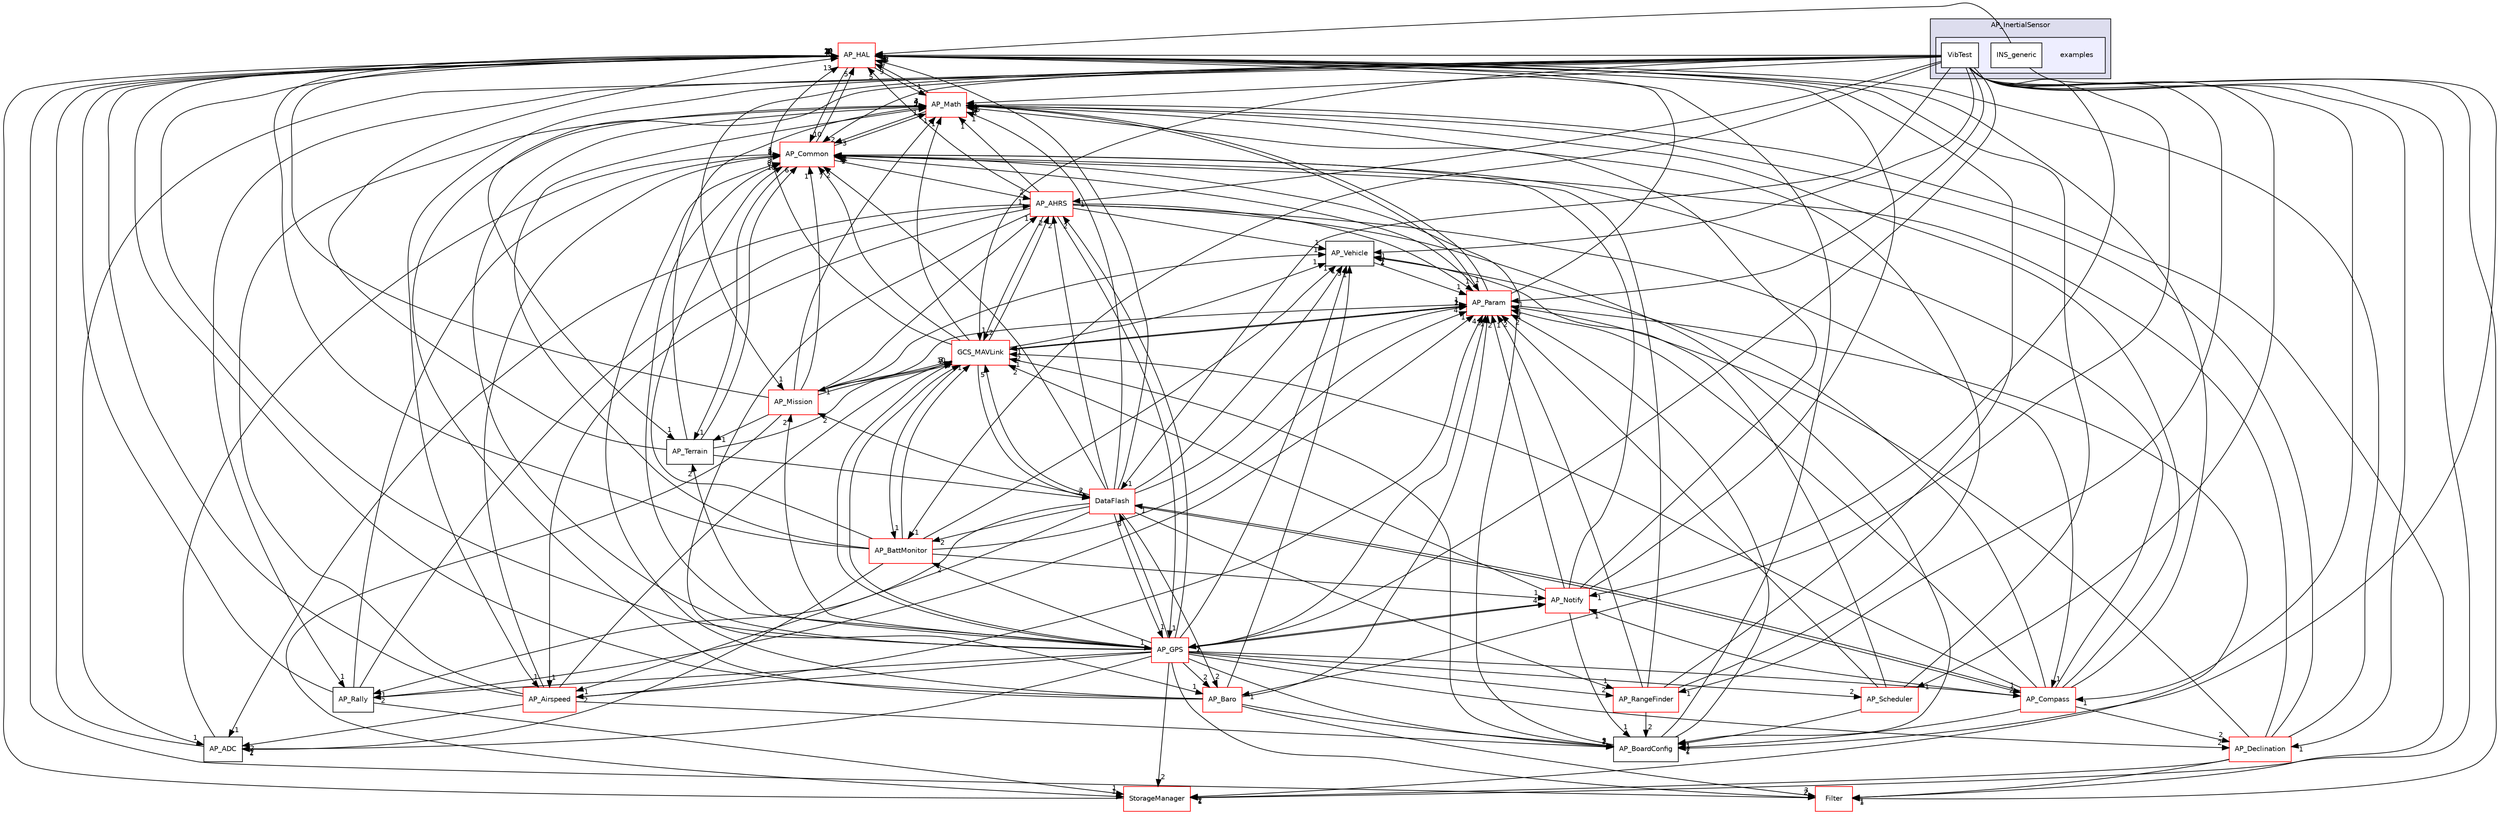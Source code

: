 digraph "libraries/AP_InertialSensor/examples" {
  compound=true
  node [ fontsize="10", fontname="Helvetica"];
  edge [ labelfontsize="10", labelfontname="Helvetica"];
  subgraph clusterdir_f8d151dc119ef4d37afa003c944b490a {
    graph [ bgcolor="#ddddee", pencolor="black", label="AP_InertialSensor" fontname="Helvetica", fontsize="10", URL="dir_f8d151dc119ef4d37afa003c944b490a.html"]
  subgraph clusterdir_2b09495a3d31b6710f69bf603968c6a2 {
    graph [ bgcolor="#eeeeff", pencolor="black", label="" URL="dir_2b09495a3d31b6710f69bf603968c6a2.html"];
    dir_2b09495a3d31b6710f69bf603968c6a2 [shape=plaintext label="examples"];
    dir_deecfc19436a4de671e764956f5d6bc1 [shape=box label="INS_generic" color="black" fillcolor="white" style="filled" URL="dir_deecfc19436a4de671e764956f5d6bc1.html"];
    dir_0bd0f738adb73102385bed78915ce0e1 [shape=box label="VibTest" color="black" fillcolor="white" style="filled" URL="dir_0bd0f738adb73102385bed78915ce0e1.html"];
  }
  }
  dir_605736780307584fc5a1e6c30e237454 [shape=box label="AP_Vehicle" URL="dir_605736780307584fc5a1e6c30e237454.html"];
  dir_85ad937bf7c11de5c2907a482c9c56bd [shape=box label="AP_AHRS" fillcolor="white" style="filled" color="red" URL="dir_85ad937bf7c11de5c2907a482c9c56bd.html"];
  dir_a7fc19be35497a7ff9f517e98edaea32 [shape=box label="Filter" fillcolor="white" style="filled" color="red" URL="dir_a7fc19be35497a7ff9f517e98edaea32.html"];
  dir_be870cb78c6e1bc08f9e4388e1828b4d [shape=box label="GCS_MAVLink" fillcolor="white" style="filled" color="red" URL="dir_be870cb78c6e1bc08f9e4388e1828b4d.html"];
  dir_e79ddc13cd2b4faf04987f849586d280 [shape=box label="AP_Notify" fillcolor="white" style="filled" color="red" URL="dir_e79ddc13cd2b4faf04987f849586d280.html"];
  dir_1cbc10423b2512b31103883361e0123b [shape=box label="AP_HAL" fillcolor="white" style="filled" color="red" URL="dir_1cbc10423b2512b31103883361e0123b.html"];
  dir_a13c6ed4fd97de966b0386f9b4eb86c6 [shape=box label="AP_Rally" URL="dir_a13c6ed4fd97de966b0386f9b4eb86c6.html"];
  dir_200d929b8d5577e7f19dc05ce443c612 [shape=box label="AP_Param" fillcolor="white" style="filled" color="red" URL="dir_200d929b8d5577e7f19dc05ce443c612.html"];
  dir_dc27bcd5d3e114c391ea7ea0e777b78e [shape=box label="AP_GPS" fillcolor="white" style="filled" color="red" URL="dir_dc27bcd5d3e114c391ea7ea0e777b78e.html"];
  dir_65717d02e6482fd400ba81c154f53df4 [shape=box label="AP_Compass" fillcolor="white" style="filled" color="red" URL="dir_65717d02e6482fd400ba81c154f53df4.html"];
  dir_943e52f8581fabc839a1d5cc5644b223 [shape=box label="StorageManager" fillcolor="white" style="filled" color="red" URL="dir_943e52f8581fabc839a1d5cc5644b223.html"];
  dir_996e8670f125f81a54035ee10c7e09eb [shape=box label="AP_ADC" URL="dir_996e8670f125f81a54035ee10c7e09eb.html"];
  dir_f0f1373a5071732c20e016b31c47ef93 [shape=box label="AP_Airspeed" fillcolor="white" style="filled" color="red" URL="dir_f0f1373a5071732c20e016b31c47ef93.html"];
  dir_2db31eccffaa5186f16f2cc3bf0c362d [shape=box label="AP_RangeFinder" fillcolor="white" style="filled" color="red" URL="dir_2db31eccffaa5186f16f2cc3bf0c362d.html"];
  dir_93fb9127672489656ce87df72f6e986d [shape=box label="AP_Math" fillcolor="white" style="filled" color="red" URL="dir_93fb9127672489656ce87df72f6e986d.html"];
  dir_7db4a971a8c593e04169c3b474b45b25 [shape=box label="AP_Baro" fillcolor="white" style="filled" color="red" URL="dir_7db4a971a8c593e04169c3b474b45b25.html"];
  dir_30f1dfa80a719733e6e74d74b0ee38c1 [shape=box label="AP_BoardConfig" URL="dir_30f1dfa80a719733e6e74d74b0ee38c1.html"];
  dir_f928a1ceb1b35bc625539098c2ce4b5a [shape=box label="AP_Terrain" URL="dir_f928a1ceb1b35bc625539098c2ce4b5a.html"];
  dir_210b3cddc805c7c91973d20121d570cf [shape=box label="AP_BattMonitor" fillcolor="white" style="filled" color="red" URL="dir_210b3cddc805c7c91973d20121d570cf.html"];
  dir_d9395b8c7ebe31e5b861a3fd94b6f729 [shape=box label="AP_Declination" fillcolor="white" style="filled" color="red" URL="dir_d9395b8c7ebe31e5b861a3fd94b6f729.html"];
  dir_758bea2d57e44590e8b855eb3ebf4c35 [shape=box label="AP_Scheduler" fillcolor="white" style="filled" color="red" URL="dir_758bea2d57e44590e8b855eb3ebf4c35.html"];
  dir_df3f4256615fd4197927a84a019a8bd8 [shape=box label="AP_Common" fillcolor="white" style="filled" color="red" URL="dir_df3f4256615fd4197927a84a019a8bd8.html"];
  dir_8d948ab9565677f64d3685937d41488b [shape=box label="DataFlash" fillcolor="white" style="filled" color="red" URL="dir_8d948ab9565677f64d3685937d41488b.html"];
  dir_ba666ef17abd61415700e81def64829e [shape=box label="AP_Mission" fillcolor="white" style="filled" color="red" URL="dir_ba666ef17abd61415700e81def64829e.html"];
  dir_605736780307584fc5a1e6c30e237454->dir_200d929b8d5577e7f19dc05ce443c612 [headlabel="1", labeldistance=1.5 headhref="dir_000162_000136.html"];
  dir_85ad937bf7c11de5c2907a482c9c56bd->dir_605736780307584fc5a1e6c30e237454 [headlabel="1", labeldistance=1.5 headhref="dir_000015_000162.html"];
  dir_85ad937bf7c11de5c2907a482c9c56bd->dir_be870cb78c6e1bc08f9e4388e1828b4d [headlabel="2", labeldistance=1.5 headhref="dir_000015_000179.html"];
  dir_85ad937bf7c11de5c2907a482c9c56bd->dir_1cbc10423b2512b31103883361e0123b [headlabel="5", labeldistance=1.5 headhref="dir_000015_000057.html"];
  dir_85ad937bf7c11de5c2907a482c9c56bd->dir_200d929b8d5577e7f19dc05ce443c612 [headlabel="1", labeldistance=1.5 headhref="dir_000015_000136.html"];
  dir_85ad937bf7c11de5c2907a482c9c56bd->dir_dc27bcd5d3e114c391ea7ea0e777b78e [headlabel="1", labeldistance=1.5 headhref="dir_000015_000051.html"];
  dir_85ad937bf7c11de5c2907a482c9c56bd->dir_65717d02e6482fd400ba81c154f53df4 [headlabel="1", labeldistance=1.5 headhref="dir_000015_000041.html"];
  dir_85ad937bf7c11de5c2907a482c9c56bd->dir_996e8670f125f81a54035ee10c7e09eb [headlabel="1", labeldistance=1.5 headhref="dir_000015_000012.html"];
  dir_85ad937bf7c11de5c2907a482c9c56bd->dir_f0f1373a5071732c20e016b31c47ef93 [headlabel="1", labeldistance=1.5 headhref="dir_000015_000018.html"];
  dir_85ad937bf7c11de5c2907a482c9c56bd->dir_93fb9127672489656ce87df72f6e986d [headlabel="1", labeldistance=1.5 headhref="dir_000015_000098.html"];
  dir_85ad937bf7c11de5c2907a482c9c56bd->dir_7db4a971a8c593e04169c3b474b45b25 [headlabel="1", labeldistance=1.5 headhref="dir_000015_000023.html"];
  dir_85ad937bf7c11de5c2907a482c9c56bd->dir_30f1dfa80a719733e6e74d74b0ee38c1 [headlabel="1", labeldistance=1.5 headhref="dir_000015_000032.html"];
  dir_0bd0f738adb73102385bed78915ce0e1->dir_605736780307584fc5a1e6c30e237454 [headlabel="1", labeldistance=1.5 headhref="dir_000091_000162.html"];
  dir_0bd0f738adb73102385bed78915ce0e1->dir_85ad937bf7c11de5c2907a482c9c56bd [headlabel="1", labeldistance=1.5 headhref="dir_000091_000015.html"];
  dir_0bd0f738adb73102385bed78915ce0e1->dir_a7fc19be35497a7ff9f517e98edaea32 [headlabel="1", labeldistance=1.5 headhref="dir_000091_000170.html"];
  dir_0bd0f738adb73102385bed78915ce0e1->dir_be870cb78c6e1bc08f9e4388e1828b4d [headlabel="1", labeldistance=1.5 headhref="dir_000091_000179.html"];
  dir_0bd0f738adb73102385bed78915ce0e1->dir_e79ddc13cd2b4faf04987f849586d280 [headlabel="1", labeldistance=1.5 headhref="dir_000091_000127.html"];
  dir_0bd0f738adb73102385bed78915ce0e1->dir_1cbc10423b2512b31103883361e0123b [headlabel="1", labeldistance=1.5 headhref="dir_000091_000057.html"];
  dir_0bd0f738adb73102385bed78915ce0e1->dir_a13c6ed4fd97de966b0386f9b4eb86c6 [headlabel="1", labeldistance=1.5 headhref="dir_000091_000139.html"];
  dir_0bd0f738adb73102385bed78915ce0e1->dir_200d929b8d5577e7f19dc05ce443c612 [headlabel="1", labeldistance=1.5 headhref="dir_000091_000136.html"];
  dir_0bd0f738adb73102385bed78915ce0e1->dir_dc27bcd5d3e114c391ea7ea0e777b78e [headlabel="1", labeldistance=1.5 headhref="dir_000091_000051.html"];
  dir_0bd0f738adb73102385bed78915ce0e1->dir_65717d02e6482fd400ba81c154f53df4 [headlabel="1", labeldistance=1.5 headhref="dir_000091_000041.html"];
  dir_0bd0f738adb73102385bed78915ce0e1->dir_943e52f8581fabc839a1d5cc5644b223 [headlabel="1", labeldistance=1.5 headhref="dir_000091_000191.html"];
  dir_0bd0f738adb73102385bed78915ce0e1->dir_996e8670f125f81a54035ee10c7e09eb [headlabel="1", labeldistance=1.5 headhref="dir_000091_000012.html"];
  dir_0bd0f738adb73102385bed78915ce0e1->dir_f0f1373a5071732c20e016b31c47ef93 [headlabel="1", labeldistance=1.5 headhref="dir_000091_000018.html"];
  dir_0bd0f738adb73102385bed78915ce0e1->dir_2db31eccffaa5186f16f2cc3bf0c362d [headlabel="1", labeldistance=1.5 headhref="dir_000091_000140.html"];
  dir_0bd0f738adb73102385bed78915ce0e1->dir_93fb9127672489656ce87df72f6e986d [headlabel="1", labeldistance=1.5 headhref="dir_000091_000098.html"];
  dir_0bd0f738adb73102385bed78915ce0e1->dir_7db4a971a8c593e04169c3b474b45b25 [headlabel="1", labeldistance=1.5 headhref="dir_000091_000023.html"];
  dir_0bd0f738adb73102385bed78915ce0e1->dir_f928a1ceb1b35bc625539098c2ce4b5a [headlabel="1", labeldistance=1.5 headhref="dir_000091_000159.html"];
  dir_0bd0f738adb73102385bed78915ce0e1->dir_210b3cddc805c7c91973d20121d570cf [headlabel="1", labeldistance=1.5 headhref="dir_000091_000026.html"];
  dir_0bd0f738adb73102385bed78915ce0e1->dir_d9395b8c7ebe31e5b861a3fd94b6f729 [headlabel="1", labeldistance=1.5 headhref="dir_000091_000044.html"];
  dir_0bd0f738adb73102385bed78915ce0e1->dir_758bea2d57e44590e8b855eb3ebf4c35 [headlabel="1", labeldistance=1.5 headhref="dir_000091_000149.html"];
  dir_0bd0f738adb73102385bed78915ce0e1->dir_df3f4256615fd4197927a84a019a8bd8 [headlabel="2", labeldistance=1.5 headhref="dir_000091_000036.html"];
  dir_0bd0f738adb73102385bed78915ce0e1->dir_8d948ab9565677f64d3685937d41488b [headlabel="1", labeldistance=1.5 headhref="dir_000091_000166.html"];
  dir_0bd0f738adb73102385bed78915ce0e1->dir_ba666ef17abd61415700e81def64829e [headlabel="1", labeldistance=1.5 headhref="dir_000091_000108.html"];
  dir_deecfc19436a4de671e764956f5d6bc1->dir_1cbc10423b2512b31103883361e0123b [headlabel="1", labeldistance=1.5 headhref="dir_000090_000057.html"];
  dir_deecfc19436a4de671e764956f5d6bc1->dir_30f1dfa80a719733e6e74d74b0ee38c1 [headlabel="1", labeldistance=1.5 headhref="dir_000090_000032.html"];
  dir_a7fc19be35497a7ff9f517e98edaea32->dir_1cbc10423b2512b31103883361e0123b [headlabel="5", labeldistance=1.5 headhref="dir_000170_000057.html"];
  dir_a7fc19be35497a7ff9f517e98edaea32->dir_93fb9127672489656ce87df72f6e986d [headlabel="3", labeldistance=1.5 headhref="dir_000170_000098.html"];
  dir_be870cb78c6e1bc08f9e4388e1828b4d->dir_605736780307584fc5a1e6c30e237454 [headlabel="1", labeldistance=1.5 headhref="dir_000179_000162.html"];
  dir_be870cb78c6e1bc08f9e4388e1828b4d->dir_85ad937bf7c11de5c2907a482c9c56bd [headlabel="2", labeldistance=1.5 headhref="dir_000179_000015.html"];
  dir_be870cb78c6e1bc08f9e4388e1828b4d->dir_1cbc10423b2512b31103883361e0123b [headlabel="13", labeldistance=1.5 headhref="dir_000179_000057.html"];
  dir_be870cb78c6e1bc08f9e4388e1828b4d->dir_200d929b8d5577e7f19dc05ce443c612 [headlabel="1", labeldistance=1.5 headhref="dir_000179_000136.html"];
  dir_be870cb78c6e1bc08f9e4388e1828b4d->dir_dc27bcd5d3e114c391ea7ea0e777b78e [headlabel="1", labeldistance=1.5 headhref="dir_000179_000051.html"];
  dir_be870cb78c6e1bc08f9e4388e1828b4d->dir_93fb9127672489656ce87df72f6e986d [headlabel="1", labeldistance=1.5 headhref="dir_000179_000098.html"];
  dir_be870cb78c6e1bc08f9e4388e1828b4d->dir_210b3cddc805c7c91973d20121d570cf [headlabel="1", labeldistance=1.5 headhref="dir_000179_000026.html"];
  dir_be870cb78c6e1bc08f9e4388e1828b4d->dir_df3f4256615fd4197927a84a019a8bd8 [headlabel="7", labeldistance=1.5 headhref="dir_000179_000036.html"];
  dir_be870cb78c6e1bc08f9e4388e1828b4d->dir_8d948ab9565677f64d3685937d41488b [headlabel="2", labeldistance=1.5 headhref="dir_000179_000166.html"];
  dir_be870cb78c6e1bc08f9e4388e1828b4d->dir_ba666ef17abd61415700e81def64829e [headlabel="1", labeldistance=1.5 headhref="dir_000179_000108.html"];
  dir_e79ddc13cd2b4faf04987f849586d280->dir_be870cb78c6e1bc08f9e4388e1828b4d [headlabel="2", labeldistance=1.5 headhref="dir_000127_000179.html"];
  dir_e79ddc13cd2b4faf04987f849586d280->dir_1cbc10423b2512b31103883361e0123b [headlabel="27", labeldistance=1.5 headhref="dir_000127_000057.html"];
  dir_e79ddc13cd2b4faf04987f849586d280->dir_200d929b8d5577e7f19dc05ce443c612 [headlabel="2", labeldistance=1.5 headhref="dir_000127_000136.html"];
  dir_e79ddc13cd2b4faf04987f849586d280->dir_dc27bcd5d3e114c391ea7ea0e777b78e [headlabel="2", labeldistance=1.5 headhref="dir_000127_000051.html"];
  dir_e79ddc13cd2b4faf04987f849586d280->dir_93fb9127672489656ce87df72f6e986d [headlabel="1", labeldistance=1.5 headhref="dir_000127_000098.html"];
  dir_e79ddc13cd2b4faf04987f849586d280->dir_30f1dfa80a719733e6e74d74b0ee38c1 [headlabel="1", labeldistance=1.5 headhref="dir_000127_000032.html"];
  dir_e79ddc13cd2b4faf04987f849586d280->dir_df3f4256615fd4197927a84a019a8bd8 [headlabel="8", labeldistance=1.5 headhref="dir_000127_000036.html"];
  dir_1cbc10423b2512b31103883361e0123b->dir_93fb9127672489656ce87df72f6e986d [headlabel="1", labeldistance=1.5 headhref="dir_000057_000098.html"];
  dir_1cbc10423b2512b31103883361e0123b->dir_df3f4256615fd4197927a84a019a8bd8 [headlabel="10", labeldistance=1.5 headhref="dir_000057_000036.html"];
  dir_a13c6ed4fd97de966b0386f9b4eb86c6->dir_85ad937bf7c11de5c2907a482c9c56bd [headlabel="1", labeldistance=1.5 headhref="dir_000139_000015.html"];
  dir_a13c6ed4fd97de966b0386f9b4eb86c6->dir_1cbc10423b2512b31103883361e0123b [headlabel="1", labeldistance=1.5 headhref="dir_000139_000057.html"];
  dir_a13c6ed4fd97de966b0386f9b4eb86c6->dir_200d929b8d5577e7f19dc05ce443c612 [headlabel="1", labeldistance=1.5 headhref="dir_000139_000136.html"];
  dir_a13c6ed4fd97de966b0386f9b4eb86c6->dir_943e52f8581fabc839a1d5cc5644b223 [headlabel="1", labeldistance=1.5 headhref="dir_000139_000191.html"];
  dir_a13c6ed4fd97de966b0386f9b4eb86c6->dir_df3f4256615fd4197927a84a019a8bd8 [headlabel="1", labeldistance=1.5 headhref="dir_000139_000036.html"];
  dir_200d929b8d5577e7f19dc05ce443c612->dir_be870cb78c6e1bc08f9e4388e1828b4d [headlabel="1", labeldistance=1.5 headhref="dir_000136_000179.html"];
  dir_200d929b8d5577e7f19dc05ce443c612->dir_1cbc10423b2512b31103883361e0123b [headlabel="2", labeldistance=1.5 headhref="dir_000136_000057.html"];
  dir_200d929b8d5577e7f19dc05ce443c612->dir_943e52f8581fabc839a1d5cc5644b223 [headlabel="2", labeldistance=1.5 headhref="dir_000136_000191.html"];
  dir_200d929b8d5577e7f19dc05ce443c612->dir_93fb9127672489656ce87df72f6e986d [headlabel="1", labeldistance=1.5 headhref="dir_000136_000098.html"];
  dir_200d929b8d5577e7f19dc05ce443c612->dir_df3f4256615fd4197927a84a019a8bd8 [headlabel="1", labeldistance=1.5 headhref="dir_000136_000036.html"];
  dir_dc27bcd5d3e114c391ea7ea0e777b78e->dir_605736780307584fc5a1e6c30e237454 [headlabel="3", labeldistance=1.5 headhref="dir_000051_000162.html"];
  dir_dc27bcd5d3e114c391ea7ea0e777b78e->dir_85ad937bf7c11de5c2907a482c9c56bd [headlabel="2", labeldistance=1.5 headhref="dir_000051_000015.html"];
  dir_dc27bcd5d3e114c391ea7ea0e777b78e->dir_a7fc19be35497a7ff9f517e98edaea32 [headlabel="2", labeldistance=1.5 headhref="dir_000051_000170.html"];
  dir_dc27bcd5d3e114c391ea7ea0e777b78e->dir_be870cb78c6e1bc08f9e4388e1828b4d [headlabel="9", labeldistance=1.5 headhref="dir_000051_000179.html"];
  dir_dc27bcd5d3e114c391ea7ea0e777b78e->dir_e79ddc13cd2b4faf04987f849586d280 [headlabel="4", labeldistance=1.5 headhref="dir_000051_000127.html"];
  dir_dc27bcd5d3e114c391ea7ea0e777b78e->dir_1cbc10423b2512b31103883361e0123b [headlabel="12", labeldistance=1.5 headhref="dir_000051_000057.html"];
  dir_dc27bcd5d3e114c391ea7ea0e777b78e->dir_a13c6ed4fd97de966b0386f9b4eb86c6 [headlabel="2", labeldistance=1.5 headhref="dir_000051_000139.html"];
  dir_dc27bcd5d3e114c391ea7ea0e777b78e->dir_200d929b8d5577e7f19dc05ce443c612 [headlabel="3", labeldistance=1.5 headhref="dir_000051_000136.html"];
  dir_dc27bcd5d3e114c391ea7ea0e777b78e->dir_65717d02e6482fd400ba81c154f53df4 [headlabel="2", labeldistance=1.5 headhref="dir_000051_000041.html"];
  dir_dc27bcd5d3e114c391ea7ea0e777b78e->dir_943e52f8581fabc839a1d5cc5644b223 [headlabel="2", labeldistance=1.5 headhref="dir_000051_000191.html"];
  dir_dc27bcd5d3e114c391ea7ea0e777b78e->dir_996e8670f125f81a54035ee10c7e09eb [headlabel="2", labeldistance=1.5 headhref="dir_000051_000012.html"];
  dir_dc27bcd5d3e114c391ea7ea0e777b78e->dir_f0f1373a5071732c20e016b31c47ef93 [headlabel="2", labeldistance=1.5 headhref="dir_000051_000018.html"];
  dir_dc27bcd5d3e114c391ea7ea0e777b78e->dir_2db31eccffaa5186f16f2cc3bf0c362d [headlabel="2", labeldistance=1.5 headhref="dir_000051_000140.html"];
  dir_dc27bcd5d3e114c391ea7ea0e777b78e->dir_93fb9127672489656ce87df72f6e986d [headlabel="4", labeldistance=1.5 headhref="dir_000051_000098.html"];
  dir_dc27bcd5d3e114c391ea7ea0e777b78e->dir_7db4a971a8c593e04169c3b474b45b25 [headlabel="2", labeldistance=1.5 headhref="dir_000051_000023.html"];
  dir_dc27bcd5d3e114c391ea7ea0e777b78e->dir_30f1dfa80a719733e6e74d74b0ee38c1 [headlabel="2", labeldistance=1.5 headhref="dir_000051_000032.html"];
  dir_dc27bcd5d3e114c391ea7ea0e777b78e->dir_f928a1ceb1b35bc625539098c2ce4b5a [headlabel="2", labeldistance=1.5 headhref="dir_000051_000159.html"];
  dir_dc27bcd5d3e114c391ea7ea0e777b78e->dir_210b3cddc805c7c91973d20121d570cf [headlabel="2", labeldistance=1.5 headhref="dir_000051_000026.html"];
  dir_dc27bcd5d3e114c391ea7ea0e777b78e->dir_d9395b8c7ebe31e5b861a3fd94b6f729 [headlabel="2", labeldistance=1.5 headhref="dir_000051_000044.html"];
  dir_dc27bcd5d3e114c391ea7ea0e777b78e->dir_758bea2d57e44590e8b855eb3ebf4c35 [headlabel="2", labeldistance=1.5 headhref="dir_000051_000149.html"];
  dir_dc27bcd5d3e114c391ea7ea0e777b78e->dir_df3f4256615fd4197927a84a019a8bd8 [headlabel="8", labeldistance=1.5 headhref="dir_000051_000036.html"];
  dir_dc27bcd5d3e114c391ea7ea0e777b78e->dir_8d948ab9565677f64d3685937d41488b [headlabel="8", labeldistance=1.5 headhref="dir_000051_000166.html"];
  dir_dc27bcd5d3e114c391ea7ea0e777b78e->dir_ba666ef17abd61415700e81def64829e [headlabel="2", labeldistance=1.5 headhref="dir_000051_000108.html"];
  dir_65717d02e6482fd400ba81c154f53df4->dir_605736780307584fc5a1e6c30e237454 [headlabel="1", labeldistance=1.5 headhref="dir_000041_000162.html"];
  dir_65717d02e6482fd400ba81c154f53df4->dir_be870cb78c6e1bc08f9e4388e1828b4d [headlabel="2", labeldistance=1.5 headhref="dir_000041_000179.html"];
  dir_65717d02e6482fd400ba81c154f53df4->dir_e79ddc13cd2b4faf04987f849586d280 [headlabel="1", labeldistance=1.5 headhref="dir_000041_000127.html"];
  dir_65717d02e6482fd400ba81c154f53df4->dir_1cbc10423b2512b31103883361e0123b [headlabel="46", labeldistance=1.5 headhref="dir_000041_000057.html"];
  dir_65717d02e6482fd400ba81c154f53df4->dir_200d929b8d5577e7f19dc05ce443c612 [headlabel="1", labeldistance=1.5 headhref="dir_000041_000136.html"];
  dir_65717d02e6482fd400ba81c154f53df4->dir_93fb9127672489656ce87df72f6e986d [headlabel="25", labeldistance=1.5 headhref="dir_000041_000098.html"];
  dir_65717d02e6482fd400ba81c154f53df4->dir_30f1dfa80a719733e6e74d74b0ee38c1 [headlabel="2", labeldistance=1.5 headhref="dir_000041_000032.html"];
  dir_65717d02e6482fd400ba81c154f53df4->dir_d9395b8c7ebe31e5b861a3fd94b6f729 [headlabel="2", labeldistance=1.5 headhref="dir_000041_000044.html"];
  dir_65717d02e6482fd400ba81c154f53df4->dir_df3f4256615fd4197927a84a019a8bd8 [headlabel="11", labeldistance=1.5 headhref="dir_000041_000036.html"];
  dir_65717d02e6482fd400ba81c154f53df4->dir_8d948ab9565677f64d3685937d41488b [headlabel="1", labeldistance=1.5 headhref="dir_000041_000166.html"];
  dir_943e52f8581fabc839a1d5cc5644b223->dir_1cbc10423b2512b31103883361e0123b [headlabel="3", labeldistance=1.5 headhref="dir_000191_000057.html"];
  dir_996e8670f125f81a54035ee10c7e09eb->dir_1cbc10423b2512b31103883361e0123b [headlabel="4", labeldistance=1.5 headhref="dir_000012_000057.html"];
  dir_996e8670f125f81a54035ee10c7e09eb->dir_df3f4256615fd4197927a84a019a8bd8 [headlabel="1", labeldistance=1.5 headhref="dir_000012_000036.html"];
  dir_f0f1373a5071732c20e016b31c47ef93->dir_be870cb78c6e1bc08f9e4388e1828b4d [headlabel="2", labeldistance=1.5 headhref="dir_000018_000179.html"];
  dir_f0f1373a5071732c20e016b31c47ef93->dir_1cbc10423b2512b31103883361e0123b [headlabel="20", labeldistance=1.5 headhref="dir_000018_000057.html"];
  dir_f0f1373a5071732c20e016b31c47ef93->dir_200d929b8d5577e7f19dc05ce443c612 [headlabel="4", labeldistance=1.5 headhref="dir_000018_000136.html"];
  dir_f0f1373a5071732c20e016b31c47ef93->dir_996e8670f125f81a54035ee10c7e09eb [headlabel="2", labeldistance=1.5 headhref="dir_000018_000012.html"];
  dir_f0f1373a5071732c20e016b31c47ef93->dir_93fb9127672489656ce87df72f6e986d [headlabel="4", labeldistance=1.5 headhref="dir_000018_000098.html"];
  dir_f0f1373a5071732c20e016b31c47ef93->dir_30f1dfa80a719733e6e74d74b0ee38c1 [headlabel="1", labeldistance=1.5 headhref="dir_000018_000032.html"];
  dir_f0f1373a5071732c20e016b31c47ef93->dir_df3f4256615fd4197927a84a019a8bd8 [headlabel="8", labeldistance=1.5 headhref="dir_000018_000036.html"];
  dir_2db31eccffaa5186f16f2cc3bf0c362d->dir_1cbc10423b2512b31103883361e0123b [headlabel="27", labeldistance=1.5 headhref="dir_000140_000057.html"];
  dir_2db31eccffaa5186f16f2cc3bf0c362d->dir_200d929b8d5577e7f19dc05ce443c612 [headlabel="1", labeldistance=1.5 headhref="dir_000140_000136.html"];
  dir_2db31eccffaa5186f16f2cc3bf0c362d->dir_93fb9127672489656ce87df72f6e986d [headlabel="3", labeldistance=1.5 headhref="dir_000140_000098.html"];
  dir_2db31eccffaa5186f16f2cc3bf0c362d->dir_30f1dfa80a719733e6e74d74b0ee38c1 [headlabel="2", labeldistance=1.5 headhref="dir_000140_000032.html"];
  dir_2db31eccffaa5186f16f2cc3bf0c362d->dir_df3f4256615fd4197927a84a019a8bd8 [headlabel="6", labeldistance=1.5 headhref="dir_000140_000036.html"];
  dir_93fb9127672489656ce87df72f6e986d->dir_1cbc10423b2512b31103883361e0123b [headlabel="9", labeldistance=1.5 headhref="dir_000098_000057.html"];
  dir_93fb9127672489656ce87df72f6e986d->dir_200d929b8d5577e7f19dc05ce443c612 [headlabel="1", labeldistance=1.5 headhref="dir_000098_000136.html"];
  dir_93fb9127672489656ce87df72f6e986d->dir_df3f4256615fd4197927a84a019a8bd8 [headlabel="3", labeldistance=1.5 headhref="dir_000098_000036.html"];
  dir_7db4a971a8c593e04169c3b474b45b25->dir_605736780307584fc5a1e6c30e237454 [headlabel="1", labeldistance=1.5 headhref="dir_000023_000162.html"];
  dir_7db4a971a8c593e04169c3b474b45b25->dir_a7fc19be35497a7ff9f517e98edaea32 [headlabel="3", labeldistance=1.5 headhref="dir_000023_000170.html"];
  dir_7db4a971a8c593e04169c3b474b45b25->dir_1cbc10423b2512b31103883361e0123b [headlabel="18", labeldistance=1.5 headhref="dir_000023_000057.html"];
  dir_7db4a971a8c593e04169c3b474b45b25->dir_200d929b8d5577e7f19dc05ce443c612 [headlabel="1", labeldistance=1.5 headhref="dir_000023_000136.html"];
  dir_7db4a971a8c593e04169c3b474b45b25->dir_93fb9127672489656ce87df72f6e986d [headlabel="3", labeldistance=1.5 headhref="dir_000023_000098.html"];
  dir_7db4a971a8c593e04169c3b474b45b25->dir_30f1dfa80a719733e6e74d74b0ee38c1 [headlabel="3", labeldistance=1.5 headhref="dir_000023_000032.html"];
  dir_7db4a971a8c593e04169c3b474b45b25->dir_df3f4256615fd4197927a84a019a8bd8 [headlabel="3", labeldistance=1.5 headhref="dir_000023_000036.html"];
  dir_30f1dfa80a719733e6e74d74b0ee38c1->dir_be870cb78c6e1bc08f9e4388e1828b4d [headlabel="1", labeldistance=1.5 headhref="dir_000032_000179.html"];
  dir_30f1dfa80a719733e6e74d74b0ee38c1->dir_1cbc10423b2512b31103883361e0123b [headlabel="6", labeldistance=1.5 headhref="dir_000032_000057.html"];
  dir_30f1dfa80a719733e6e74d74b0ee38c1->dir_200d929b8d5577e7f19dc05ce443c612 [headlabel="2", labeldistance=1.5 headhref="dir_000032_000136.html"];
  dir_30f1dfa80a719733e6e74d74b0ee38c1->dir_df3f4256615fd4197927a84a019a8bd8 [headlabel="7", labeldistance=1.5 headhref="dir_000032_000036.html"];
  dir_f928a1ceb1b35bc625539098c2ce4b5a->dir_be870cb78c6e1bc08f9e4388e1828b4d [headlabel="10", labeldistance=1.5 headhref="dir_000159_000179.html"];
  dir_f928a1ceb1b35bc625539098c2ce4b5a->dir_1cbc10423b2512b31103883361e0123b [headlabel="6", labeldistance=1.5 headhref="dir_000159_000057.html"];
  dir_f928a1ceb1b35bc625539098c2ce4b5a->dir_93fb9127672489656ce87df72f6e986d [headlabel="5", labeldistance=1.5 headhref="dir_000159_000098.html"];
  dir_f928a1ceb1b35bc625539098c2ce4b5a->dir_df3f4256615fd4197927a84a019a8bd8 [headlabel="6", labeldistance=1.5 headhref="dir_000159_000036.html"];
  dir_f928a1ceb1b35bc625539098c2ce4b5a->dir_8d948ab9565677f64d3685937d41488b [headlabel="2", labeldistance=1.5 headhref="dir_000159_000166.html"];
  dir_210b3cddc805c7c91973d20121d570cf->dir_605736780307584fc5a1e6c30e237454 [headlabel="1", labeldistance=1.5 headhref="dir_000026_000162.html"];
  dir_210b3cddc805c7c91973d20121d570cf->dir_be870cb78c6e1bc08f9e4388e1828b4d [headlabel="1", labeldistance=1.5 headhref="dir_000026_000179.html"];
  dir_210b3cddc805c7c91973d20121d570cf->dir_e79ddc13cd2b4faf04987f849586d280 [headlabel="1", labeldistance=1.5 headhref="dir_000026_000127.html"];
  dir_210b3cddc805c7c91973d20121d570cf->dir_1cbc10423b2512b31103883361e0123b [headlabel="10", labeldistance=1.5 headhref="dir_000026_000057.html"];
  dir_210b3cddc805c7c91973d20121d570cf->dir_200d929b8d5577e7f19dc05ce443c612 [headlabel="4", labeldistance=1.5 headhref="dir_000026_000136.html"];
  dir_210b3cddc805c7c91973d20121d570cf->dir_996e8670f125f81a54035ee10c7e09eb [headlabel="1", labeldistance=1.5 headhref="dir_000026_000012.html"];
  dir_210b3cddc805c7c91973d20121d570cf->dir_93fb9127672489656ce87df72f6e986d [headlabel="7", labeldistance=1.5 headhref="dir_000026_000098.html"];
  dir_210b3cddc805c7c91973d20121d570cf->dir_df3f4256615fd4197927a84a019a8bd8 [headlabel="10", labeldistance=1.5 headhref="dir_000026_000036.html"];
  dir_d9395b8c7ebe31e5b861a3fd94b6f729->dir_a7fc19be35497a7ff9f517e98edaea32 [headlabel="1", labeldistance=1.5 headhref="dir_000044_000170.html"];
  dir_d9395b8c7ebe31e5b861a3fd94b6f729->dir_1cbc10423b2512b31103883361e0123b [headlabel="1", labeldistance=1.5 headhref="dir_000044_000057.html"];
  dir_d9395b8c7ebe31e5b861a3fd94b6f729->dir_200d929b8d5577e7f19dc05ce443c612 [headlabel="1", labeldistance=1.5 headhref="dir_000044_000136.html"];
  dir_d9395b8c7ebe31e5b861a3fd94b6f729->dir_943e52f8581fabc839a1d5cc5644b223 [headlabel="1", labeldistance=1.5 headhref="dir_000044_000191.html"];
  dir_d9395b8c7ebe31e5b861a3fd94b6f729->dir_93fb9127672489656ce87df72f6e986d [headlabel="2", labeldistance=1.5 headhref="dir_000044_000098.html"];
  dir_d9395b8c7ebe31e5b861a3fd94b6f729->dir_df3f4256615fd4197927a84a019a8bd8 [headlabel="2", labeldistance=1.5 headhref="dir_000044_000036.html"];
  dir_758bea2d57e44590e8b855eb3ebf4c35->dir_605736780307584fc5a1e6c30e237454 [headlabel="2", labeldistance=1.5 headhref="dir_000149_000162.html"];
  dir_758bea2d57e44590e8b855eb3ebf4c35->dir_1cbc10423b2512b31103883361e0123b [headlabel="4", labeldistance=1.5 headhref="dir_000149_000057.html"];
  dir_758bea2d57e44590e8b855eb3ebf4c35->dir_200d929b8d5577e7f19dc05ce443c612 [headlabel="2", labeldistance=1.5 headhref="dir_000149_000136.html"];
  dir_758bea2d57e44590e8b855eb3ebf4c35->dir_30f1dfa80a719733e6e74d74b0ee38c1 [headlabel="1", labeldistance=1.5 headhref="dir_000149_000032.html"];
  dir_df3f4256615fd4197927a84a019a8bd8->dir_85ad937bf7c11de5c2907a482c9c56bd [headlabel="2", labeldistance=1.5 headhref="dir_000036_000015.html"];
  dir_df3f4256615fd4197927a84a019a8bd8->dir_1cbc10423b2512b31103883361e0123b [headlabel="5", labeldistance=1.5 headhref="dir_000036_000057.html"];
  dir_df3f4256615fd4197927a84a019a8bd8->dir_93fb9127672489656ce87df72f6e986d [headlabel="1", labeldistance=1.5 headhref="dir_000036_000098.html"];
  dir_df3f4256615fd4197927a84a019a8bd8->dir_f928a1ceb1b35bc625539098c2ce4b5a [headlabel="1", labeldistance=1.5 headhref="dir_000036_000159.html"];
  dir_8d948ab9565677f64d3685937d41488b->dir_605736780307584fc5a1e6c30e237454 [headlabel="1", labeldistance=1.5 headhref="dir_000166_000162.html"];
  dir_8d948ab9565677f64d3685937d41488b->dir_85ad937bf7c11de5c2907a482c9c56bd [headlabel="2", labeldistance=1.5 headhref="dir_000166_000015.html"];
  dir_8d948ab9565677f64d3685937d41488b->dir_be870cb78c6e1bc08f9e4388e1828b4d [headlabel="5", labeldistance=1.5 headhref="dir_000166_000179.html"];
  dir_8d948ab9565677f64d3685937d41488b->dir_1cbc10423b2512b31103883361e0123b [headlabel="7", labeldistance=1.5 headhref="dir_000166_000057.html"];
  dir_8d948ab9565677f64d3685937d41488b->dir_a13c6ed4fd97de966b0386f9b4eb86c6 [headlabel="1", labeldistance=1.5 headhref="dir_000166_000139.html"];
  dir_8d948ab9565677f64d3685937d41488b->dir_200d929b8d5577e7f19dc05ce443c612 [headlabel="2", labeldistance=1.5 headhref="dir_000166_000136.html"];
  dir_8d948ab9565677f64d3685937d41488b->dir_dc27bcd5d3e114c391ea7ea0e777b78e [headlabel="1", labeldistance=1.5 headhref="dir_000166_000051.html"];
  dir_8d948ab9565677f64d3685937d41488b->dir_65717d02e6482fd400ba81c154f53df4 [headlabel="1", labeldistance=1.5 headhref="dir_000166_000041.html"];
  dir_8d948ab9565677f64d3685937d41488b->dir_f0f1373a5071732c20e016b31c47ef93 [headlabel="1", labeldistance=1.5 headhref="dir_000166_000018.html"];
  dir_8d948ab9565677f64d3685937d41488b->dir_2db31eccffaa5186f16f2cc3bf0c362d [headlabel="1", labeldistance=1.5 headhref="dir_000166_000140.html"];
  dir_8d948ab9565677f64d3685937d41488b->dir_93fb9127672489656ce87df72f6e986d [headlabel="1", labeldistance=1.5 headhref="dir_000166_000098.html"];
  dir_8d948ab9565677f64d3685937d41488b->dir_7db4a971a8c593e04169c3b474b45b25 [headlabel="2", labeldistance=1.5 headhref="dir_000166_000023.html"];
  dir_8d948ab9565677f64d3685937d41488b->dir_210b3cddc805c7c91973d20121d570cf [headlabel="2", labeldistance=1.5 headhref="dir_000166_000026.html"];
  dir_8d948ab9565677f64d3685937d41488b->dir_df3f4256615fd4197927a84a019a8bd8 [headlabel="2", labeldistance=1.5 headhref="dir_000166_000036.html"];
  dir_8d948ab9565677f64d3685937d41488b->dir_ba666ef17abd61415700e81def64829e [headlabel="2", labeldistance=1.5 headhref="dir_000166_000108.html"];
  dir_ba666ef17abd61415700e81def64829e->dir_605736780307584fc5a1e6c30e237454 [headlabel="1", labeldistance=1.5 headhref="dir_000108_000162.html"];
  dir_ba666ef17abd61415700e81def64829e->dir_85ad937bf7c11de5c2907a482c9c56bd [headlabel="1", labeldistance=1.5 headhref="dir_000108_000015.html"];
  dir_ba666ef17abd61415700e81def64829e->dir_be870cb78c6e1bc08f9e4388e1828b4d [headlabel="2", labeldistance=1.5 headhref="dir_000108_000179.html"];
  dir_ba666ef17abd61415700e81def64829e->dir_1cbc10423b2512b31103883361e0123b [headlabel="2", labeldistance=1.5 headhref="dir_000108_000057.html"];
  dir_ba666ef17abd61415700e81def64829e->dir_200d929b8d5577e7f19dc05ce443c612 [headlabel="1", labeldistance=1.5 headhref="dir_000108_000136.html"];
  dir_ba666ef17abd61415700e81def64829e->dir_943e52f8581fabc839a1d5cc5644b223 [headlabel="1", labeldistance=1.5 headhref="dir_000108_000191.html"];
  dir_ba666ef17abd61415700e81def64829e->dir_93fb9127672489656ce87df72f6e986d [headlabel="1", labeldistance=1.5 headhref="dir_000108_000098.html"];
  dir_ba666ef17abd61415700e81def64829e->dir_f928a1ceb1b35bc625539098c2ce4b5a [headlabel="1", labeldistance=1.5 headhref="dir_000108_000159.html"];
  dir_ba666ef17abd61415700e81def64829e->dir_df3f4256615fd4197927a84a019a8bd8 [headlabel="1", labeldistance=1.5 headhref="dir_000108_000036.html"];
}
